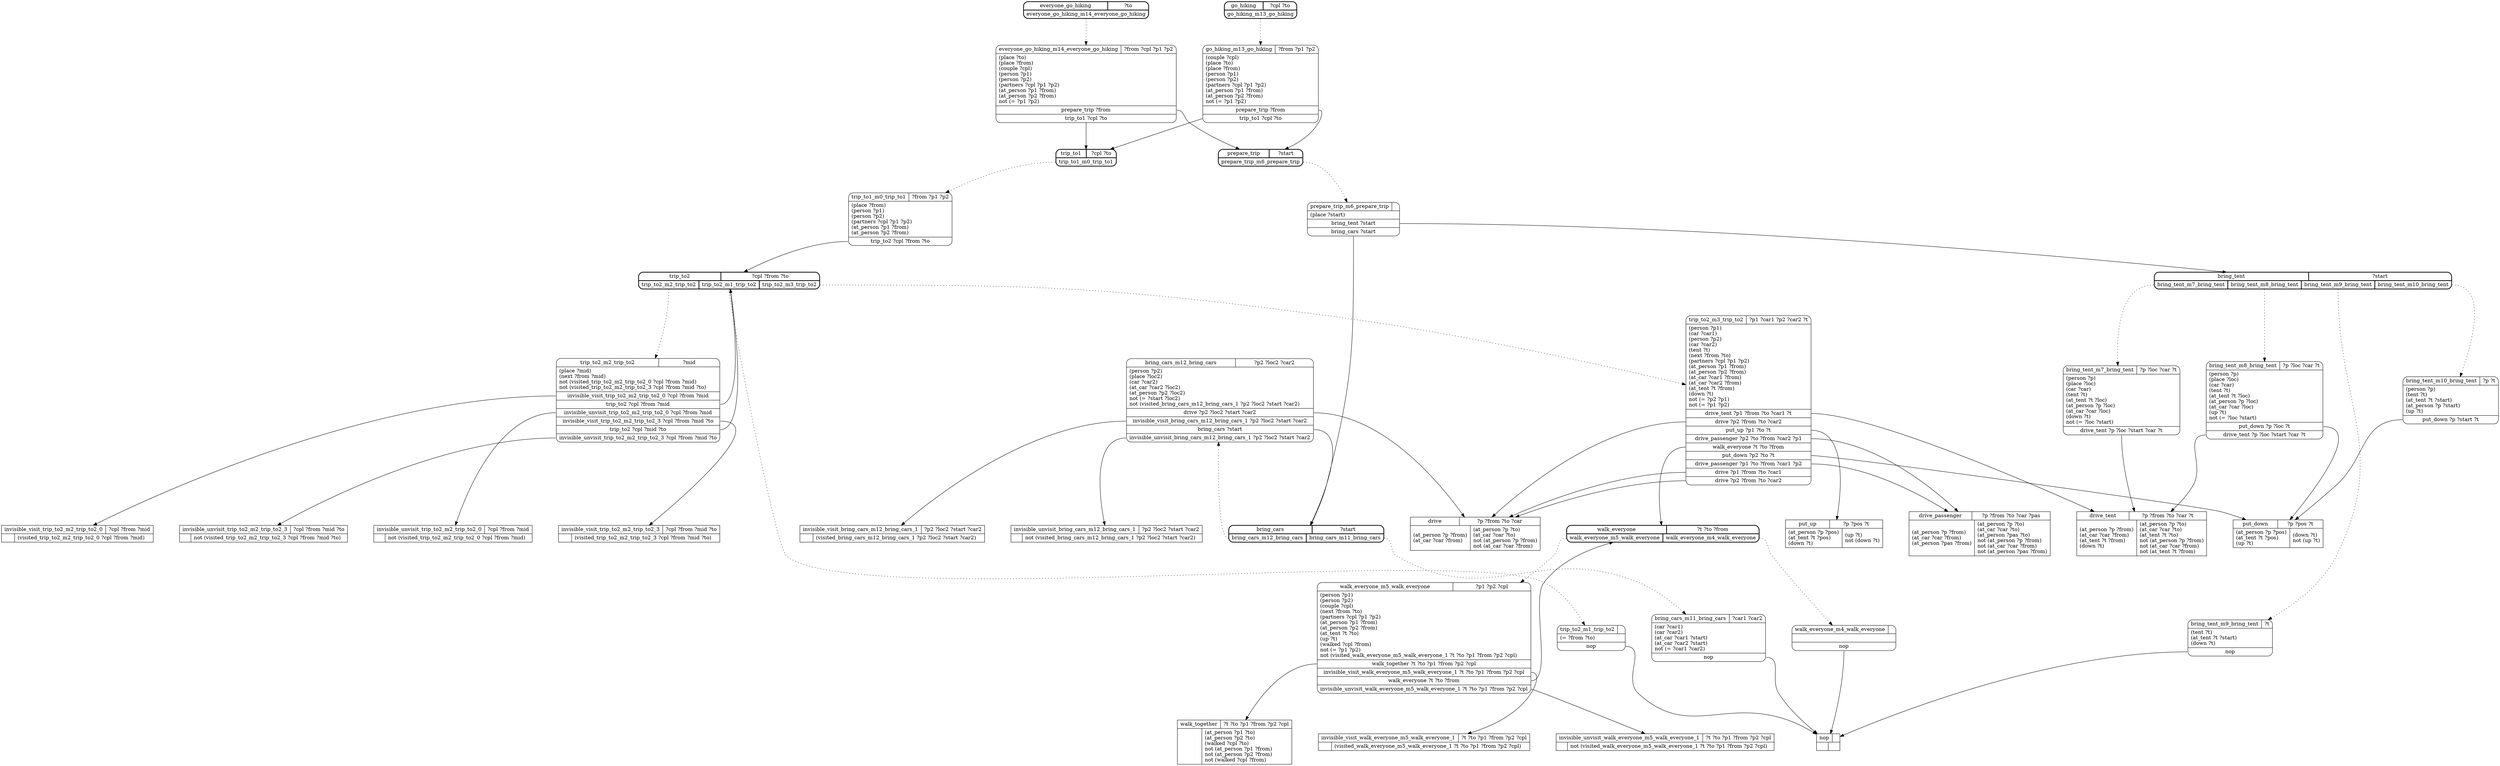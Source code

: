 // Generated by Hype
digraph "hiking" {
  nodesep=1
  ranksep=1
  // Operators
  node [shape=record]
  "put_down" [
    label="{{\N|?p ?pos ?t}|{(at_person ?p ?pos)\l(at_tent ?t ?pos)\l(up ?t)\l|(down ?t)\lnot (up ?t)\l}}"
  ]
  "put_up" [
    label="{{\N|?p ?pos ?t}|{(at_person ?p ?pos)\l(at_tent ?t ?pos)\l(down ?t)\l|(up ?t)\lnot (down ?t)\l}}"
  ]
  "drive_passenger" [
    label="{{\N|?p ?from ?to ?car ?pas}|{(at_person ?p ?from)\l(at_car ?car ?from)\l(at_person ?pas ?from)\l|(at_person ?p ?to)\l(at_car ?car ?to)\l(at_person ?pas ?to)\lnot (at_person ?p ?from)\lnot (at_car ?car ?from)\lnot (at_person ?pas ?from)\l}}"
  ]
  "drive" [
    label="{{\N|?p ?from ?to ?car}|{(at_person ?p ?from)\l(at_car ?car ?from)\l|(at_person ?p ?to)\l(at_car ?car ?to)\lnot (at_person ?p ?from)\lnot (at_car ?car ?from)\l}}"
  ]
  "drive_tent" [
    label="{{\N|?p ?from ?to ?car ?t}|{(at_person ?p ?from)\l(at_car ?car ?from)\l(at_tent ?t ?from)\l(down ?t)\l|(at_person ?p ?to)\l(at_car ?car ?to)\l(at_tent ?t ?to)\lnot (at_person ?p ?from)\lnot (at_car ?car ?from)\lnot (at_tent ?t ?from)\l}}"
  ]
  "walk_together" [
    label="{{\N|?t ?to ?p1 ?from ?p2 ?cpl}|{|(at_person ?p1 ?to)\l(at_person ?p2 ?to)\l(walked ?cpl ?to)\lnot (at_person ?p1 ?from)\lnot (at_person ?p2 ?from)\lnot (walked ?cpl ?from)\l}}"
  ]
  "nop" [
    label="{{\N|}|{|}}"
  ]
  "invisible_visit_bring_cars_m12_bring_cars_1" [
    label="{{\N|?p2 ?loc2 ?start ?car2}|{|(visited_bring_cars_m12_bring_cars_1 ?p2 ?loc2 ?start ?car2)\l}}"
  ]
  "invisible_unvisit_bring_cars_m12_bring_cars_1" [
    label="{{\N|?p2 ?loc2 ?start ?car2}|{|not (visited_bring_cars_m12_bring_cars_1 ?p2 ?loc2 ?start ?car2)\l}}"
  ]
  "invisible_visit_trip_to2_m2_trip_to2_0" [
    label="{{\N|?cpl ?from ?mid}|{|(visited_trip_to2_m2_trip_to2_0 ?cpl ?from ?mid)\l}}"
  ]
  "invisible_unvisit_trip_to2_m2_trip_to2_0" [
    label="{{\N|?cpl ?from ?mid}|{|not (visited_trip_to2_m2_trip_to2_0 ?cpl ?from ?mid)\l}}"
  ]
  "invisible_visit_trip_to2_m2_trip_to2_3" [
    label="{{\N|?cpl ?from ?mid ?to}|{|(visited_trip_to2_m2_trip_to2_3 ?cpl ?from ?mid ?to)\l}}"
  ]
  "invisible_unvisit_trip_to2_m2_trip_to2_3" [
    label="{{\N|?cpl ?from ?mid ?to}|{|not (visited_trip_to2_m2_trip_to2_3 ?cpl ?from ?mid ?to)\l}}"
  ]
  "invisible_visit_walk_everyone_m5_walk_everyone_1" [
    label="{{\N|?t ?to ?p1 ?from ?p2 ?cpl}|{|(visited_walk_everyone_m5_walk_everyone_1 ?t ?to ?p1 ?from ?p2 ?cpl)\l}}"
  ]
  "invisible_unvisit_walk_everyone_m5_walk_everyone_1" [
    label="{{\N|?t ?to ?p1 ?from ?p2 ?cpl}|{|not (visited_walk_everyone_m5_walk_everyone_1 ?t ?to ?p1 ?from ?p2 ?cpl)\l}}"
  ]
  // Methods
  node [shape=Mrecord]
  "trip_to1" [
    style=bold
    label="{{\N|?cpl ?to}|{<0>trip_to1_m0_trip_to1}}"
  ]
  "trip_to1_m0_trip_to1" [
    label="{{\N|?from ?p1 ?p2}|(place ?from)\l(person ?p1)\l(person ?p2)\l(partners ?cpl ?p1 ?p2)\l(at_person ?p1 ?from)\l(at_person ?p2 ?from)\l|<0>trip_to2 ?cpl ?from ?to}"
  ]
  "trip_to1":0 -> "trip_to1_m0_trip_to1" [style=dotted]
  "trip_to1_m0_trip_to1":0 -> "trip_to2"
  "trip_to2" [
    style=bold
    label="{{\N|?cpl ?from ?to}|{<0>trip_to2_m2_trip_to2|<1>trip_to2_m1_trip_to2|<2>trip_to2_m3_trip_to2}}"
  ]
  "trip_to2_m2_trip_to2" [
    label="{{\N|?mid}|(place ?mid)\l(next ?from ?mid)\lnot (visited_trip_to2_m2_trip_to2_0 ?cpl ?from ?mid)\lnot (visited_trip_to2_m2_trip_to2_3 ?cpl ?from ?mid ?to)\l|<0>invisible_visit_trip_to2_m2_trip_to2_0 ?cpl ?from ?mid|<1>trip_to2 ?cpl ?from ?mid|<2>invisible_unvisit_trip_to2_m2_trip_to2_0 ?cpl ?from ?mid|<3>invisible_visit_trip_to2_m2_trip_to2_3 ?cpl ?from ?mid ?to|<4>trip_to2 ?cpl ?mid ?to|<5>invisible_unvisit_trip_to2_m2_trip_to2_3 ?cpl ?from ?mid ?to}"
  ]
  "trip_to2":0 -> "trip_to2_m2_trip_to2" [style=dotted]
  "trip_to2_m2_trip_to2":0 -> "invisible_visit_trip_to2_m2_trip_to2_0"
  "trip_to2_m2_trip_to2":1 -> "trip_to2"
  "trip_to2_m2_trip_to2":2 -> "invisible_unvisit_trip_to2_m2_trip_to2_0"
  "trip_to2_m2_trip_to2":3 -> "invisible_visit_trip_to2_m2_trip_to2_3"
  "trip_to2_m2_trip_to2":4 -> "trip_to2"
  "trip_to2_m2_trip_to2":5 -> "invisible_unvisit_trip_to2_m2_trip_to2_3"
  "trip_to2_m1_trip_to2" [
    label="{{\N|}|(= ?from ?to)\l|<0>nop}"
  ]
  "trip_to2":1 -> "trip_to2_m1_trip_to2" [style=dotted]
  "trip_to2_m1_trip_to2":0 -> "nop"
  "trip_to2_m3_trip_to2" [
    label="{{\N|?p1 ?car1 ?p2 ?car2 ?t}|(person ?p1)\l(car ?car1)\l(person ?p2)\l(car ?car2)\l(tent ?t)\l(next ?from ?to)\l(partners ?cpl ?p1 ?p2)\l(at_person ?p1 ?from)\l(at_person ?p2 ?from)\l(at_car ?car1 ?from)\l(at_car ?car2 ?from)\l(at_tent ?t ?from)\l(down ?t)\lnot (= ?p2 ?p1)\lnot (= ?p1 ?p2)\l|<0>drive_tent ?p1 ?from ?to ?car1 ?t|<1>drive ?p2 ?from ?to ?car2|<2>put_up ?p1 ?to ?t|<3>drive_passenger ?p2 ?to ?from ?car2 ?p1|<4>walk_everyone ?t ?to ?from|<5>put_down ?p2 ?to ?t|<6>drive_passenger ?p1 ?to ?from ?car1 ?p2|<7>drive ?p1 ?from ?to ?car1|<8>drive ?p2 ?from ?to ?car2}"
  ]
  "trip_to2":2 -> "trip_to2_m3_trip_to2" [style=dotted]
  "trip_to2_m3_trip_to2":0 -> "drive_tent"
  "trip_to2_m3_trip_to2":1 -> "drive"
  "trip_to2_m3_trip_to2":2 -> "put_up"
  "trip_to2_m3_trip_to2":3 -> "drive_passenger"
  "trip_to2_m3_trip_to2":4 -> "walk_everyone"
  "trip_to2_m3_trip_to2":5 -> "put_down"
  "trip_to2_m3_trip_to2":6 -> "drive_passenger"
  "trip_to2_m3_trip_to2":7 -> "drive"
  "trip_to2_m3_trip_to2":8 -> "drive"
  "walk_everyone" [
    style=bold
    label="{{\N|?t ?to ?from}|{<0>walk_everyone_m5_walk_everyone|<1>walk_everyone_m4_walk_everyone}}"
  ]
  "walk_everyone_m5_walk_everyone" [
    label="{{\N|?p1 ?p2 ?cpl}|(person ?p1)\l(person ?p2)\l(couple ?cpl)\l(next ?from ?to)\l(partners ?cpl ?p1 ?p2)\l(at_person ?p1 ?from)\l(at_person ?p2 ?from)\l(at_tent ?t ?to)\l(up ?t)\l(walked ?cpl ?from)\lnot (= ?p1 ?p2)\lnot (visited_walk_everyone_m5_walk_everyone_1 ?t ?to ?p1 ?from ?p2 ?cpl)\l|<0>walk_together ?t ?to ?p1 ?from ?p2 ?cpl|<1>invisible_visit_walk_everyone_m5_walk_everyone_1 ?t ?to ?p1 ?from ?p2 ?cpl|<2>walk_everyone ?t ?to ?from|<3>invisible_unvisit_walk_everyone_m5_walk_everyone_1 ?t ?to ?p1 ?from ?p2 ?cpl}"
  ]
  "walk_everyone":0 -> "walk_everyone_m5_walk_everyone" [style=dotted]
  "walk_everyone_m5_walk_everyone":0 -> "walk_together"
  "walk_everyone_m5_walk_everyone":1 -> "invisible_visit_walk_everyone_m5_walk_everyone_1"
  "walk_everyone_m5_walk_everyone":2 -> "walk_everyone"
  "walk_everyone_m5_walk_everyone":3 -> "invisible_unvisit_walk_everyone_m5_walk_everyone_1"
  "walk_everyone_m4_walk_everyone" [
    label="{{\N|}||<0>nop}"
  ]
  "walk_everyone":1 -> "walk_everyone_m4_walk_everyone" [style=dotted]
  "walk_everyone_m4_walk_everyone":0 -> "nop"
  "prepare_trip" [
    style=bold
    label="{{\N|?start}|{<0>prepare_trip_m6_prepare_trip}}"
  ]
  "prepare_trip_m6_prepare_trip" [
    label="{{\N|}|(place ?start)\l|<0>bring_tent ?start|<1>bring_cars ?start}"
  ]
  "prepare_trip":0 -> "prepare_trip_m6_prepare_trip" [style=dotted]
  "prepare_trip_m6_prepare_trip":0 -> "bring_tent"
  "prepare_trip_m6_prepare_trip":1 -> "bring_cars"
  "bring_tent" [
    style=bold
    label="{{\N|?start}|{<0>bring_tent_m7_bring_tent|<1>bring_tent_m8_bring_tent|<2>bring_tent_m9_bring_tent|<3>bring_tent_m10_bring_tent}}"
  ]
  "bring_tent_m7_bring_tent" [
    label="{{\N|?p ?loc ?car ?t}|(person ?p)\l(place ?loc)\l(car ?car)\l(tent ?t)\l(at_tent ?t ?loc)\l(at_person ?p ?loc)\l(at_car ?car ?loc)\l(down ?t)\lnot (= ?loc ?start)\l|<0>drive_tent ?p ?loc ?start ?car ?t}"
  ]
  "bring_tent":0 -> "bring_tent_m7_bring_tent" [style=dotted]
  "bring_tent_m7_bring_tent":0 -> "drive_tent"
  "bring_tent_m8_bring_tent" [
    label="{{\N|?p ?loc ?car ?t}|(person ?p)\l(place ?loc)\l(car ?car)\l(tent ?t)\l(at_tent ?t ?loc)\l(at_person ?p ?loc)\l(at_car ?car ?loc)\l(up ?t)\lnot (= ?loc ?start)\l|<0>put_down ?p ?loc ?t|<1>drive_tent ?p ?loc ?start ?car ?t}"
  ]
  "bring_tent":1 -> "bring_tent_m8_bring_tent" [style=dotted]
  "bring_tent_m8_bring_tent":0 -> "put_down"
  "bring_tent_m8_bring_tent":1 -> "drive_tent"
  "bring_tent_m9_bring_tent" [
    label="{{\N|?t}|(tent ?t)\l(at_tent ?t ?start)\l(down ?t)\l|<0>nop}"
  ]
  "bring_tent":2 -> "bring_tent_m9_bring_tent" [style=dotted]
  "bring_tent_m9_bring_tent":0 -> "nop"
  "bring_tent_m10_bring_tent" [
    label="{{\N|?p ?t}|(person ?p)\l(tent ?t)\l(at_tent ?t ?start)\l(at_person ?p ?start)\l(up ?t)\l|<0>put_down ?p ?start ?t}"
  ]
  "bring_tent":3 -> "bring_tent_m10_bring_tent" [style=dotted]
  "bring_tent_m10_bring_tent":0 -> "put_down"
  "bring_cars" [
    style=bold
    label="{{\N|?start}|{<0>bring_cars_m12_bring_cars|<1>bring_cars_m11_bring_cars}}"
  ]
  "bring_cars_m12_bring_cars" [
    label="{{\N|?p2 ?loc2 ?car2}|(person ?p2)\l(place ?loc2)\l(car ?car2)\l(at_car ?car2 ?loc2)\l(at_person ?p2 ?loc2)\lnot (= ?start ?loc2)\lnot (visited_bring_cars_m12_bring_cars_1 ?p2 ?loc2 ?start ?car2)\l|<0>drive ?p2 ?loc2 ?start ?car2|<1>invisible_visit_bring_cars_m12_bring_cars_1 ?p2 ?loc2 ?start ?car2|<2>bring_cars ?start|<3>invisible_unvisit_bring_cars_m12_bring_cars_1 ?p2 ?loc2 ?start ?car2}"
  ]
  "bring_cars":0 -> "bring_cars_m12_bring_cars" [style=dotted]
  "bring_cars_m12_bring_cars":0 -> "drive"
  "bring_cars_m12_bring_cars":1 -> "invisible_visit_bring_cars_m12_bring_cars_1"
  "bring_cars_m12_bring_cars":2 -> "bring_cars"
  "bring_cars_m12_bring_cars":3 -> "invisible_unvisit_bring_cars_m12_bring_cars_1"
  "bring_cars_m11_bring_cars" [
    label="{{\N|?car1 ?car2}|(car ?car1)\l(car ?car2)\l(at_car ?car1 ?start)\l(at_car ?car2 ?start)\lnot (= ?car1 ?car2)\l|<0>nop}"
  ]
  "bring_cars":1 -> "bring_cars_m11_bring_cars" [style=dotted]
  "bring_cars_m11_bring_cars":0 -> "nop"
  "go_hiking" [
    style=bold
    label="{{\N|?cpl ?to}|{<0>go_hiking_m13_go_hiking}}"
  ]
  "go_hiking_m13_go_hiking" [
    label="{{\N|?from ?p1 ?p2}|(couple ?cpl)\l(place ?to)\l(place ?from)\l(person ?p1)\l(person ?p2)\l(partners ?cpl ?p1 ?p2)\l(at_person ?p1 ?from)\l(at_person ?p2 ?from)\lnot (= ?p1 ?p2)\l|<0>prepare_trip ?from|<1>trip_to1 ?cpl ?to}"
  ]
  "go_hiking":0 -> "go_hiking_m13_go_hiking" [style=dotted]
  "go_hiking_m13_go_hiking":0 -> "prepare_trip"
  "go_hiking_m13_go_hiking":1 -> "trip_to1"
  "everyone_go_hiking" [
    style=bold
    label="{{\N|?to}|{<0>everyone_go_hiking_m14_everyone_go_hiking}}"
  ]
  "everyone_go_hiking_m14_everyone_go_hiking" [
    label="{{\N|?from ?cpl ?p1 ?p2}|(place ?to)\l(place ?from)\l(couple ?cpl)\l(person ?p1)\l(person ?p2)\l(partners ?cpl ?p1 ?p2)\l(at_person ?p1 ?from)\l(at_person ?p2 ?from)\lnot (= ?p1 ?p2)\l|<0>prepare_trip ?from|<1>trip_to1 ?cpl ?to}"
  ]
  "everyone_go_hiking":0 -> "everyone_go_hiking_m14_everyone_go_hiking" [style=dotted]
  "everyone_go_hiking_m14_everyone_go_hiking":0 -> "prepare_trip"
  "everyone_go_hiking_m14_everyone_go_hiking":1 -> "trip_to1"
}